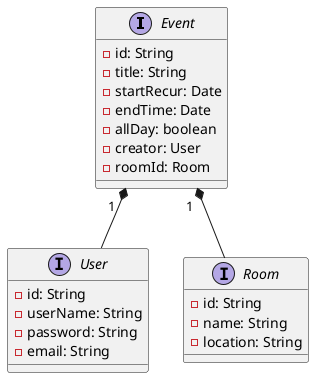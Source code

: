 @startuml

Event "1  " *-- User
Event "1  " *-- Room 

interface User{
    -id: String
    -userName: String
    -password: String
    -email: String
}

interface Room{
    -id: String
    -name: String
    -location: String
}

interface Event{
    -id: String
    -title: String
    ' -daysOfWeek: number
    -startRecur: Date
    -endTime: Date
    ' -isRecur: boolean
    ' -startRecur: Date
    ' -endRecur: Date
    -allDay: boolean
    -creator: User
    -roomId: Room
}
@enduml
